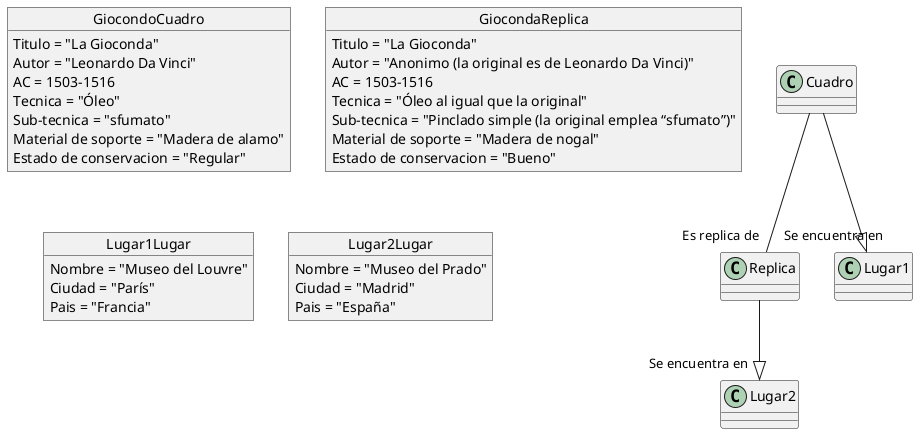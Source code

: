 @startuml

    object GiocondoCuadro {
            Titulo = "La Gioconda"
            Autor = "Leonardo Da Vinci"
            AC = 1503-1516
            Tecnica = "Óleo"
            Sub-tecnica = "sfumato"
            Material de soporte = "Madera de alamo"
            Estado de conservacion = "Regular"
        }
        object GiocondaReplica {
            Titulo = "La Gioconda"
            Autor = "Anonimo (la original es de Leonardo Da Vinci)"
            AC = 1503-1516
            Tecnica = "Óleo al igual que la original"
            Sub-tecnica = "Pinclado simple (la original emplea “sfumato”)"
            Material de soporte = "Madera de nogal"
            Estado de conservacion = "Bueno"
        }
        object Lugar1Lugar {
            Nombre = "Museo del Louvre"
            Ciudad = "París"
            Pais = "Francia"

        }
        object Lugar2Lugar {
            Nombre = "Museo del Prado"
            Ciudad = "Madrid"
            Pais = "España"
        }

        Cuadro -- "Es replica de" Replica
        Cuadro --|> "Se encuentra en" Lugar1
        Replica --|> "Se encuentra en" Lugar2


@enduml

